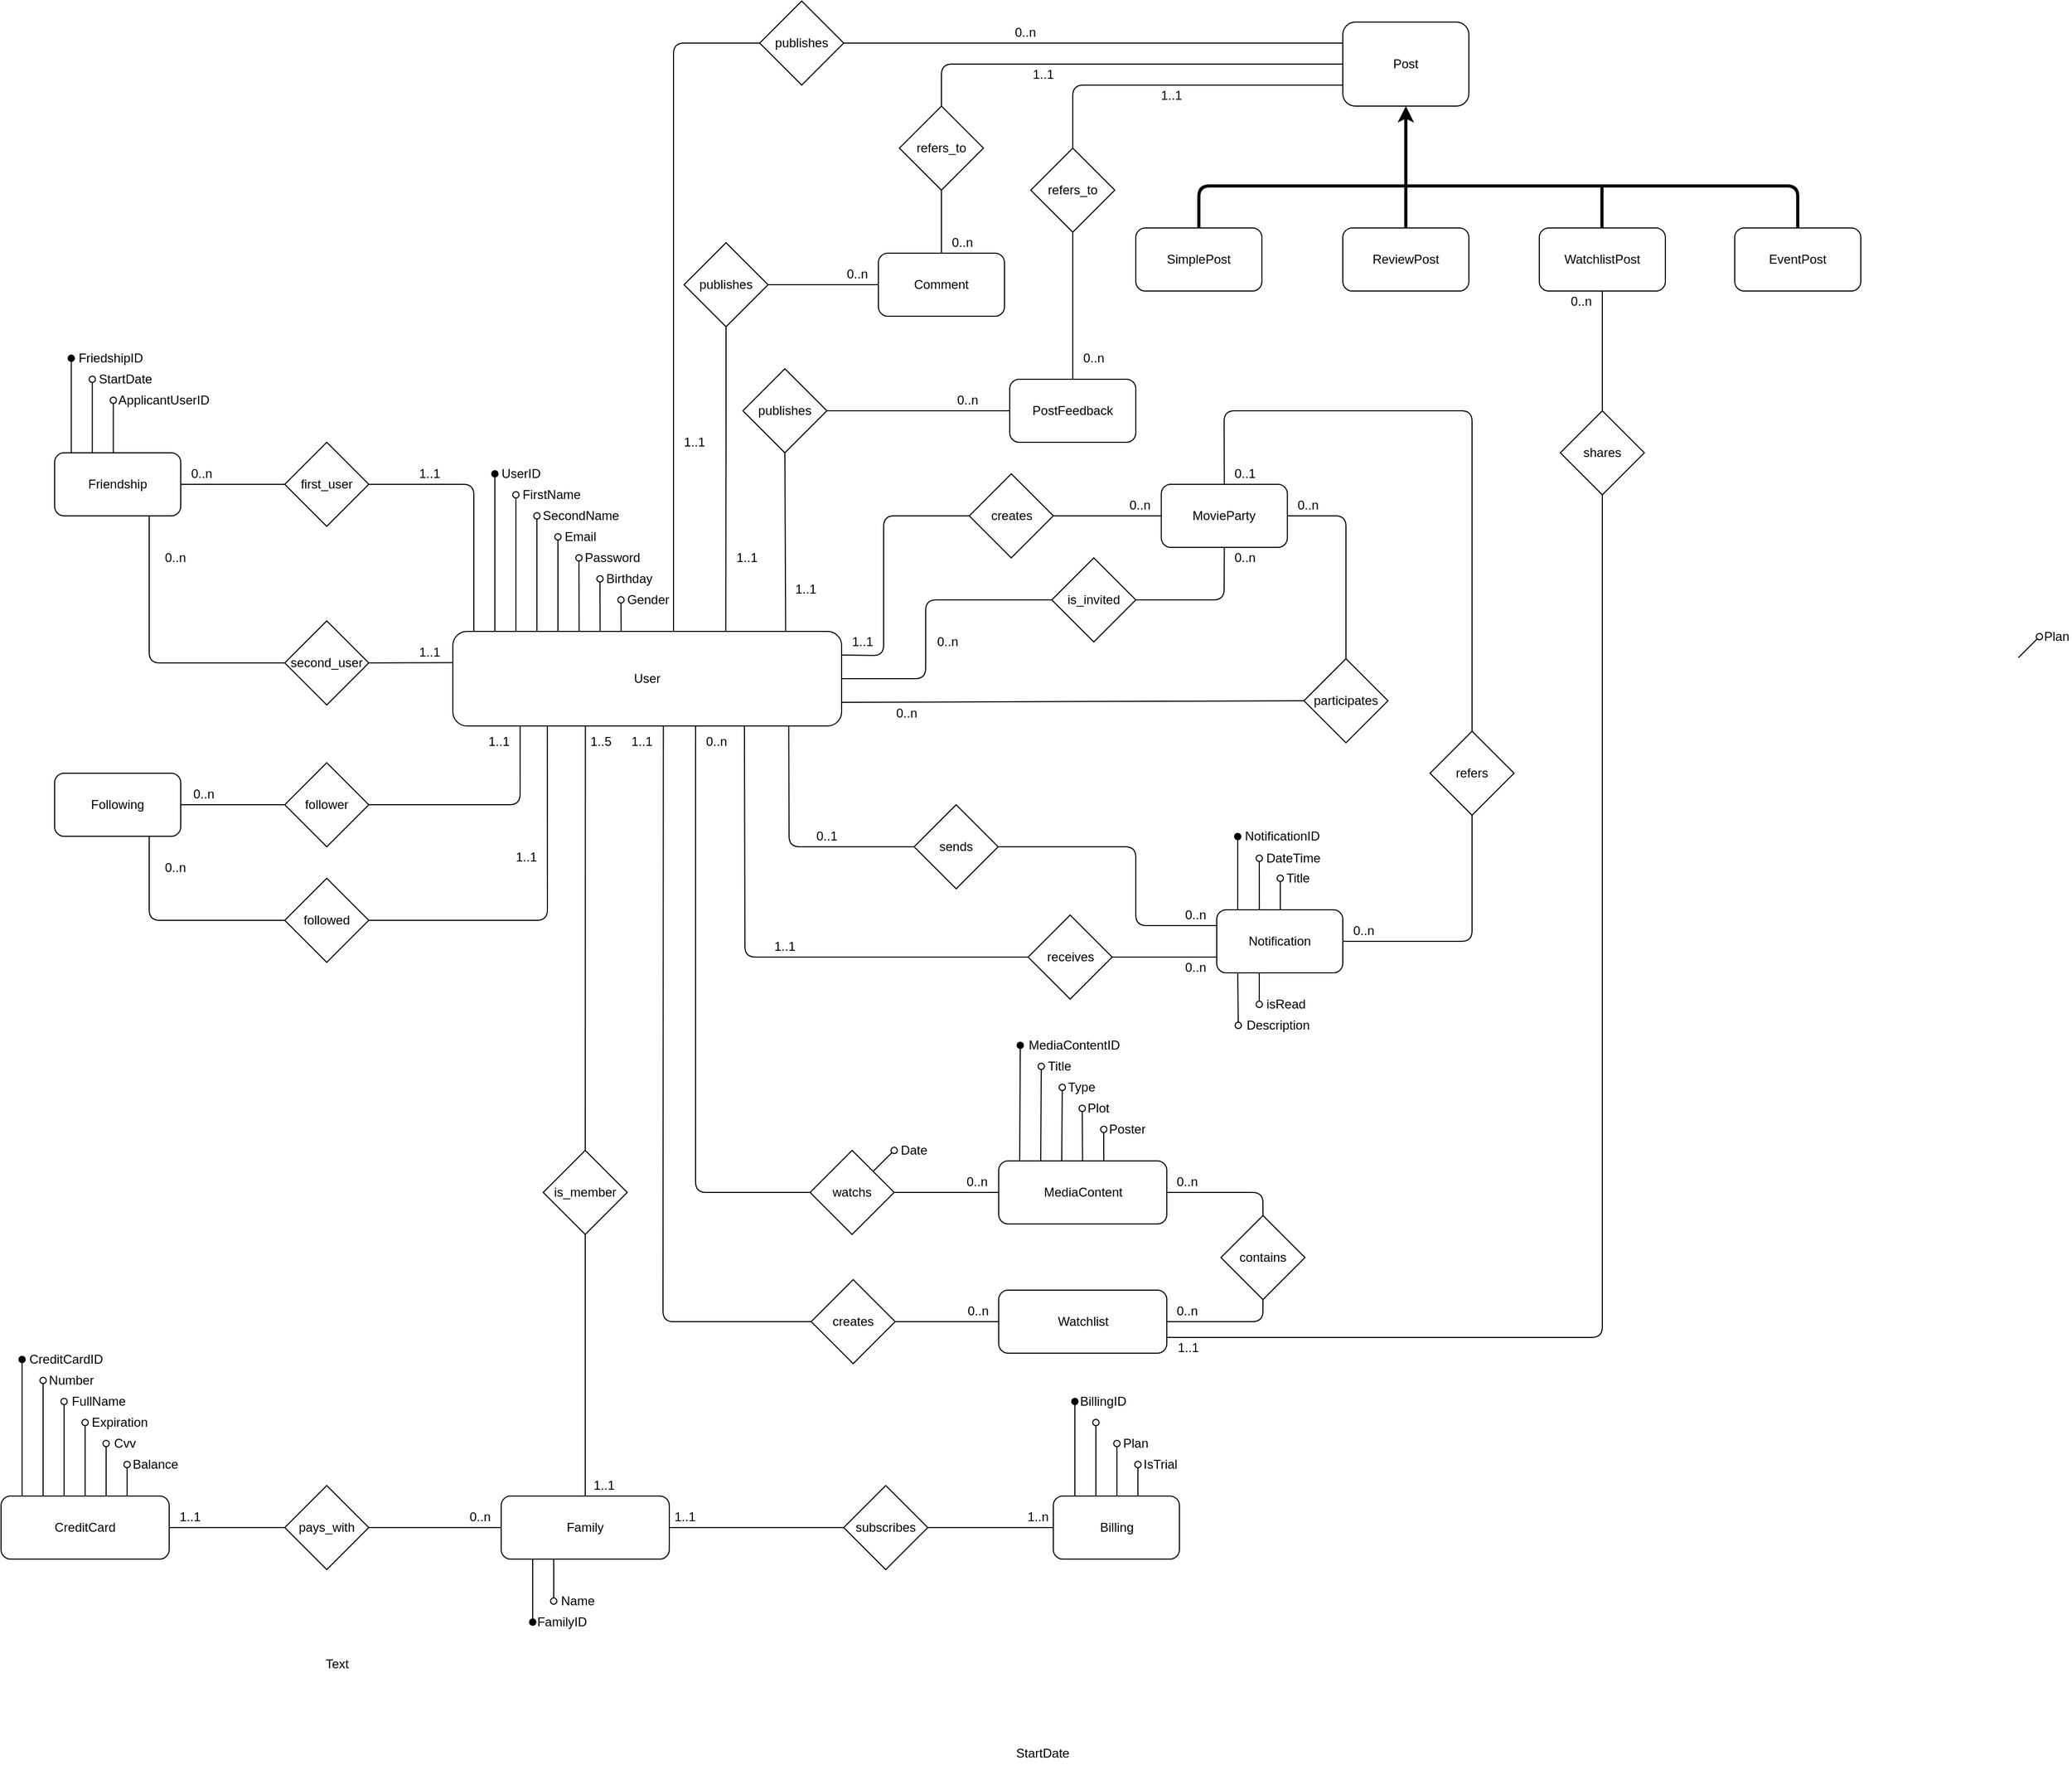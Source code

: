 <mxfile version="13.5.5" type="device"><diagram id="L1P09S_5hTDsqI9xaxgo" name="Page-1"><mxGraphModel dx="2805" dy="2329" grid="1" gridSize="10" guides="1" tooltips="1" connect="1" arrows="1" fold="1" page="1" pageScale="1" pageWidth="827" pageHeight="1169" math="0" shadow="0"><root><mxCell id="0"/><mxCell id="1" parent="0"/><mxCell id="2-4jXwVwvctBE40ZgtUO-1" value="User" style="rounded=1;whiteSpace=wrap;html=1;" parent="1" vertex="1"><mxGeometry x="-370" y="80" width="370" height="90" as="geometry"/></mxCell><mxCell id="2-4jXwVwvctBE40ZgtUO-2" value="" style="endArrow=oval;html=1;endFill=1;" parent="1" edge="1"><mxGeometry width="50" height="50" relative="1" as="geometry"><mxPoint x="-330" y="80" as="sourcePoint"/><mxPoint x="-330" y="-70" as="targetPoint"/></mxGeometry></mxCell><mxCell id="2-4jXwVwvctBE40ZgtUO-3" value="" style="endArrow=oval;html=1;endFill=0;" parent="1" edge="1"><mxGeometry width="50" height="50" relative="1" as="geometry"><mxPoint x="-310" y="80" as="sourcePoint"/><mxPoint x="-310" y="-50" as="targetPoint"/></mxGeometry></mxCell><mxCell id="2-4jXwVwvctBE40ZgtUO-4" value="UserID" style="text;html=1;strokeColor=none;fillColor=none;align=center;verticalAlign=middle;whiteSpace=wrap;rounded=0;" parent="1" vertex="1"><mxGeometry x="-325" y="-80" width="40" height="20" as="geometry"/></mxCell><mxCell id="2-4jXwVwvctBE40ZgtUO-6" value="FirstName" style="text;html=1;strokeColor=none;fillColor=none;align=center;verticalAlign=middle;whiteSpace=wrap;rounded=0;" parent="1" vertex="1"><mxGeometry x="-306" y="-60" width="60" height="20" as="geometry"/></mxCell><mxCell id="2-4jXwVwvctBE40ZgtUO-7" value="" style="endArrow=oval;html=1;endFill=0;" parent="1" edge="1"><mxGeometry width="50" height="50" relative="1" as="geometry"><mxPoint x="-290" y="80" as="sourcePoint"/><mxPoint x="-290" y="-30" as="targetPoint"/></mxGeometry></mxCell><mxCell id="2-4jXwVwvctBE40ZgtUO-8" value="SecondName" style="text;html=1;strokeColor=none;fillColor=none;align=center;verticalAlign=middle;whiteSpace=wrap;rounded=0;" parent="1" vertex="1"><mxGeometry x="-286" y="-40" width="76" height="20" as="geometry"/></mxCell><mxCell id="2-4jXwVwvctBE40ZgtUO-11" value="" style="endArrow=oval;html=1;endFill=0;" parent="1" edge="1"><mxGeometry width="50" height="50" relative="1" as="geometry"><mxPoint x="-270" y="80" as="sourcePoint"/><mxPoint x="-270" y="-10" as="targetPoint"/></mxGeometry></mxCell><mxCell id="2-4jXwVwvctBE40ZgtUO-12" value="" style="endArrow=oval;html=1;endFill=0;" parent="1" edge="1"><mxGeometry width="50" height="50" relative="1" as="geometry"><mxPoint x="-249.83" y="80" as="sourcePoint"/><mxPoint x="-250" y="10" as="targetPoint"/></mxGeometry></mxCell><mxCell id="2-4jXwVwvctBE40ZgtUO-13" value="" style="endArrow=oval;html=1;endFill=0;" parent="1" edge="1"><mxGeometry width="50" height="50" relative="1" as="geometry"><mxPoint x="-229.83" y="80" as="sourcePoint"/><mxPoint x="-230" y="30" as="targetPoint"/></mxGeometry></mxCell><mxCell id="2-4jXwVwvctBE40ZgtUO-14" value="" style="endArrow=oval;html=1;endFill=0;" parent="1" edge="1"><mxGeometry width="50" height="50" relative="1" as="geometry"><mxPoint x="-209.83" y="80" as="sourcePoint"/><mxPoint x="-210" y="50" as="targetPoint"/></mxGeometry></mxCell><mxCell id="2-4jXwVwvctBE40ZgtUO-15" value="Email" style="text;html=1;strokeColor=none;fillColor=none;align=center;verticalAlign=middle;whiteSpace=wrap;rounded=0;" parent="1" vertex="1"><mxGeometry x="-267" y="-20" width="37" height="20" as="geometry"/></mxCell><mxCell id="2-4jXwVwvctBE40ZgtUO-16" value="Birthday" style="text;html=1;strokeColor=none;fillColor=none;align=center;verticalAlign=middle;whiteSpace=wrap;rounded=0;" parent="1" vertex="1"><mxGeometry x="-224" y="20" width="44" height="20" as="geometry"/></mxCell><mxCell id="2-4jXwVwvctBE40ZgtUO-17" value="Gender" style="text;html=1;strokeColor=none;fillColor=none;align=center;verticalAlign=middle;whiteSpace=wrap;rounded=0;" parent="1" vertex="1"><mxGeometry x="-203.76" y="40" width="40" height="20" as="geometry"/></mxCell><mxCell id="2-4jXwVwvctBE40ZgtUO-18" value="Password" style="text;html=1;strokeColor=none;fillColor=none;align=center;verticalAlign=middle;whiteSpace=wrap;rounded=0;" parent="1" vertex="1"><mxGeometry x="-245" width="54" height="20" as="geometry"/></mxCell><mxCell id="2-4jXwVwvctBE40ZgtUO-20" value="CreditCard" style="rounded=1;whiteSpace=wrap;html=1;" parent="1" vertex="1"><mxGeometry x="-800" y="903" width="160" height="60" as="geometry"/></mxCell><mxCell id="2-4jXwVwvctBE40ZgtUO-21" value="" style="endArrow=oval;html=1;endFill=0;exitX=0.25;exitY=0;exitDx=0;exitDy=0;" parent="1" source="2-4jXwVwvctBE40ZgtUO-20" edge="1"><mxGeometry width="50" height="50" relative="1" as="geometry"><mxPoint x="-760" y="883" as="sourcePoint"/><mxPoint x="-760" y="793" as="targetPoint"/></mxGeometry></mxCell><mxCell id="2-4jXwVwvctBE40ZgtUO-22" value="Number" style="text;html=1;strokeColor=none;fillColor=none;align=center;verticalAlign=middle;whiteSpace=wrap;rounded=0;" parent="1" vertex="1"><mxGeometry x="-756" y="783" width="46" height="20" as="geometry"/></mxCell><mxCell id="2-4jXwVwvctBE40ZgtUO-23" value="" style="endArrow=oval;html=1;endFill=0;exitX=0.375;exitY=0;exitDx=0;exitDy=0;exitPerimeter=0;" parent="1" source="2-4jXwVwvctBE40ZgtUO-20" edge="1"><mxGeometry width="50" height="50" relative="1" as="geometry"><mxPoint x="-740" y="883" as="sourcePoint"/><mxPoint x="-740" y="813" as="targetPoint"/></mxGeometry></mxCell><mxCell id="2-4jXwVwvctBE40ZgtUO-25" value="FullName" style="text;html=1;strokeColor=none;fillColor=none;align=center;verticalAlign=middle;whiteSpace=wrap;rounded=0;" parent="1" vertex="1"><mxGeometry x="-736" y="803" width="58" height="20" as="geometry"/></mxCell><mxCell id="2-4jXwVwvctBE40ZgtUO-26" value="" style="endArrow=oval;html=1;endFill=0;exitX=0.5;exitY=0;exitDx=0;exitDy=0;" parent="1" source="2-4jXwVwvctBE40ZgtUO-20" edge="1"><mxGeometry width="50" height="50" relative="1" as="geometry"><mxPoint x="-720" y="883" as="sourcePoint"/><mxPoint x="-720" y="833" as="targetPoint"/></mxGeometry></mxCell><mxCell id="2-4jXwVwvctBE40ZgtUO-28" value="Expiration" style="text;html=1;strokeColor=none;fillColor=none;align=center;verticalAlign=middle;whiteSpace=wrap;rounded=0;" parent="1" vertex="1"><mxGeometry x="-716" y="823" width="58" height="20" as="geometry"/></mxCell><mxCell id="2-4jXwVwvctBE40ZgtUO-29" value="" style="endArrow=oval;html=1;endFill=0;exitX=0.625;exitY=0;exitDx=0;exitDy=0;exitPerimeter=0;" parent="1" source="2-4jXwVwvctBE40ZgtUO-20" edge="1"><mxGeometry width="50" height="50" relative="1" as="geometry"><mxPoint x="-700" y="883" as="sourcePoint"/><mxPoint x="-700" y="853" as="targetPoint"/></mxGeometry></mxCell><mxCell id="2-4jXwVwvctBE40ZgtUO-30" value="Cvv" style="text;html=1;strokeColor=none;fillColor=none;align=center;verticalAlign=middle;whiteSpace=wrap;rounded=0;" parent="1" vertex="1"><mxGeometry x="-697" y="843" width="30" height="20" as="geometry"/></mxCell><mxCell id="2-4jXwVwvctBE40ZgtUO-31" value="subscribes" style="rhombus;whiteSpace=wrap;html=1;" parent="1" vertex="1"><mxGeometry x="2" y="893" width="80" height="80" as="geometry"/></mxCell><mxCell id="2-4jXwVwvctBE40ZgtUO-32" value="" style="endArrow=none;html=1;entryX=0;entryY=0.5;entryDx=0;entryDy=0;exitX=0;exitY=1;exitDx=0;exitDy=0;" parent="1" source="2-4jXwVwvctBE40ZgtUO-45" target="2-4jXwVwvctBE40ZgtUO-31" edge="1"><mxGeometry width="50" height="50" relative="1" as="geometry"><mxPoint x="-140" y="983" as="sourcePoint"/><mxPoint x="20" y="973" as="targetPoint"/></mxGeometry></mxCell><mxCell id="2-4jXwVwvctBE40ZgtUO-33" value="" style="endArrow=none;html=1;exitX=1;exitY=0.5;exitDx=0;exitDy=0;entryX=0;entryY=0.5;entryDx=0;entryDy=0;" parent="1" source="2-4jXwVwvctBE40ZgtUO-31" target="2-4jXwVwvctBE40ZgtUO-43" edge="1"><mxGeometry width="50" height="50" relative="1" as="geometry"><mxPoint x="122" y="1043" as="sourcePoint"/><mxPoint x="412" y="1043" as="targetPoint"/></mxGeometry></mxCell><mxCell id="2-4jXwVwvctBE40ZgtUO-35" value="" style="endArrow=oval;html=1;endFill=0;" parent="1" edge="1"><mxGeometry width="50" height="50" relative="1" as="geometry"><mxPoint x="1120" y="105" as="sourcePoint"/><mxPoint x="1140" y="85" as="targetPoint"/></mxGeometry></mxCell><mxCell id="2-4jXwVwvctBE40ZgtUO-36" value="Plan" style="text;html=1;strokeColor=none;fillColor=none;align=center;verticalAlign=middle;whiteSpace=wrap;rounded=0;" parent="1" vertex="1"><mxGeometry x="1143" y="75" width="27" height="20" as="geometry"/></mxCell><mxCell id="2-4jXwVwvctBE40ZgtUO-43" value="Billing" style="rounded=1;whiteSpace=wrap;html=1;" parent="1" vertex="1"><mxGeometry x="201.5" y="903" width="120" height="60" as="geometry"/></mxCell><mxCell id="2-4jXwVwvctBE40ZgtUO-44" value="1..n" style="text;html=1;strokeColor=none;fillColor=none;align=center;verticalAlign=middle;whiteSpace=wrap;rounded=0;" parent="1" vertex="1"><mxGeometry x="171.5" y="913" width="30" height="20" as="geometry"/></mxCell><mxCell id="2-4jXwVwvctBE40ZgtUO-45" value="1..1" style="text;html=1;strokeColor=none;fillColor=none;align=center;verticalAlign=middle;whiteSpace=wrap;rounded=0;" parent="1" vertex="1"><mxGeometry x="-164" y="913" width="30" height="20" as="geometry"/></mxCell><mxCell id="2-4jXwVwvctBE40ZgtUO-46" value="" style="endArrow=oval;html=1;endFill=1;" parent="1" edge="1"><mxGeometry width="50" height="50" relative="1" as="geometry"><mxPoint x="222" y="903" as="sourcePoint"/><mxPoint x="222" y="813" as="targetPoint"/></mxGeometry></mxCell><mxCell id="2-4jXwVwvctBE40ZgtUO-47" value="BillingID" style="text;html=1;strokeColor=none;fillColor=none;align=center;verticalAlign=middle;whiteSpace=wrap;rounded=0;" parent="1" vertex="1"><mxGeometry x="226" y="803" width="46" height="20" as="geometry"/></mxCell><mxCell id="2-4jXwVwvctBE40ZgtUO-48" value="" style="endArrow=oval;html=1;endFill=0;" parent="1" edge="1"><mxGeometry width="50" height="50" relative="1" as="geometry"><mxPoint x="242" y="903" as="sourcePoint"/><mxPoint x="242" y="833" as="targetPoint"/></mxGeometry></mxCell><mxCell id="2-4jXwVwvctBE40ZgtUO-49" value="Plan" style="text;html=1;strokeColor=none;fillColor=none;align=center;verticalAlign=middle;whiteSpace=wrap;rounded=0;" parent="1" vertex="1"><mxGeometry x="267" y="843" width="26" height="20" as="geometry"/></mxCell><mxCell id="2-4jXwVwvctBE40ZgtUO-50" value="" style="endArrow=oval;html=1;endFill=0;" parent="1" edge="1"><mxGeometry width="50" height="50" relative="1" as="geometry"><mxPoint x="262" y="903" as="sourcePoint"/><mxPoint x="262" y="853" as="targetPoint"/></mxGeometry></mxCell><mxCell id="2-4jXwVwvctBE40ZgtUO-51" value="StartDate" style="text;html=1;strokeColor=none;fillColor=none;align=center;verticalAlign=middle;whiteSpace=wrap;rounded=0;" parent="1" vertex="1"><mxGeometry x="164" y="1138" width="55" height="20" as="geometry"/></mxCell><mxCell id="2-4jXwVwvctBE40ZgtUO-52" value="" style="endArrow=oval;html=1;endFill=0;" parent="1" edge="1"><mxGeometry width="50" height="50" relative="1" as="geometry"><mxPoint x="282" y="903" as="sourcePoint"/><mxPoint x="282" y="873" as="targetPoint"/></mxGeometry></mxCell><mxCell id="2-4jXwVwvctBE40ZgtUO-53" value="IsTrial" style="text;html=1;strokeColor=none;fillColor=none;align=center;verticalAlign=middle;whiteSpace=wrap;rounded=0;" parent="1" vertex="1"><mxGeometry x="285" y="863" width="37" height="20" as="geometry"/></mxCell><mxCell id="2-4jXwVwvctBE40ZgtUO-54" value="pays_with" style="rhombus;whiteSpace=wrap;html=1;" parent="1" vertex="1"><mxGeometry x="-530" y="893" width="80" height="80" as="geometry"/></mxCell><mxCell id="2-4jXwVwvctBE40ZgtUO-55" value="" style="endArrow=none;html=1;exitX=1;exitY=0.5;exitDx=0;exitDy=0;entryX=0;entryY=0.5;entryDx=0;entryDy=0;" parent="1" source="2-4jXwVwvctBE40ZgtUO-20" target="2-4jXwVwvctBE40ZgtUO-54" edge="1"><mxGeometry width="50" height="50" relative="1" as="geometry"><mxPoint x="-600" y="1053" as="sourcePoint"/><mxPoint x="-550" y="1003" as="targetPoint"/></mxGeometry></mxCell><mxCell id="2-4jXwVwvctBE40ZgtUO-56" value="" style="endArrow=none;html=1;exitX=1;exitY=0.5;exitDx=0;exitDy=0;entryX=1;entryY=1;entryDx=0;entryDy=0;" parent="1" source="2-4jXwVwvctBE40ZgtUO-54" target="2-4jXwVwvctBE40ZgtUO-59" edge="1"><mxGeometry width="50" height="50" relative="1" as="geometry"><mxPoint x="-440" y="1023" as="sourcePoint"/><mxPoint x="-430" y="973" as="targetPoint"/></mxGeometry></mxCell><mxCell id="2-4jXwVwvctBE40ZgtUO-57" value="1..1" style="text;html=1;strokeColor=none;fillColor=none;align=center;verticalAlign=middle;whiteSpace=wrap;rounded=0;" parent="1" vertex="1"><mxGeometry x="-640" y="913" width="40" height="20" as="geometry"/></mxCell><mxCell id="2-4jXwVwvctBE40ZgtUO-59" value="0..n" style="text;html=1;strokeColor=none;fillColor=none;align=center;verticalAlign=middle;whiteSpace=wrap;rounded=0;" parent="1" vertex="1"><mxGeometry x="-364" y="913" width="40" height="20" as="geometry"/></mxCell><mxCell id="iwlyGIlULVPHcYaXjed1-1" value="Family" style="rounded=1;whiteSpace=wrap;html=1;" parent="1" vertex="1"><mxGeometry x="-324" y="903" width="160" height="60" as="geometry"/></mxCell><mxCell id="iwlyGIlULVPHcYaXjed1-2" value="" style="endArrow=none;html=1;endFill=0;startArrow=oval;startFill=1;" parent="1" edge="1"><mxGeometry width="50" height="50" relative="1" as="geometry"><mxPoint x="-294" y="1023" as="sourcePoint"/><mxPoint x="-294" y="963" as="targetPoint"/></mxGeometry></mxCell><mxCell id="iwlyGIlULVPHcYaXjed1-3" value="FamilyID" style="text;html=1;strokeColor=none;fillColor=none;align=center;verticalAlign=middle;whiteSpace=wrap;rounded=0;" parent="1" vertex="1"><mxGeometry x="-294" y="1013" width="56" height="20" as="geometry"/></mxCell><mxCell id="iwlyGIlULVPHcYaXjed1-4" value="" style="endArrow=none;html=1;endFill=0;startArrow=oval;startFill=0;" parent="1" edge="1"><mxGeometry width="50" height="50" relative="1" as="geometry"><mxPoint x="-274" y="1003" as="sourcePoint"/><mxPoint x="-274" y="963" as="targetPoint"/></mxGeometry></mxCell><mxCell id="iwlyGIlULVPHcYaXjed1-5" value="Name" style="text;html=1;strokeColor=none;fillColor=none;align=center;verticalAlign=middle;whiteSpace=wrap;rounded=0;" parent="1" vertex="1"><mxGeometry x="-274" y="993" width="46" height="20" as="geometry"/></mxCell><mxCell id="iwlyGIlULVPHcYaXjed1-6" value="is_member" style="rhombus;whiteSpace=wrap;html=1;" parent="1" vertex="1"><mxGeometry x="-284" y="574" width="80" height="80" as="geometry"/></mxCell><mxCell id="iwlyGIlULVPHcYaXjed1-7" value="" style="endArrow=none;html=1;entryX=0.341;entryY=1;entryDx=0;entryDy=0;exitX=0.5;exitY=0;exitDx=0;exitDy=0;entryPerimeter=0;" parent="1" source="iwlyGIlULVPHcYaXjed1-6" target="2-4jXwVwvctBE40ZgtUO-1" edge="1"><mxGeometry width="50" height="50" relative="1" as="geometry"><mxPoint x="-130" y="385" as="sourcePoint"/><mxPoint x="-235" y="175" as="targetPoint"/></mxGeometry></mxCell><mxCell id="iwlyGIlULVPHcYaXjed1-8" value="" style="endArrow=none;html=1;entryX=0.5;entryY=1;entryDx=0;entryDy=0;exitX=0.5;exitY=0;exitDx=0;exitDy=0;" parent="1" source="iwlyGIlULVPHcYaXjed1-1" target="iwlyGIlULVPHcYaXjed1-6" edge="1"><mxGeometry width="50" height="50" relative="1" as="geometry"><mxPoint x="-124" y="783" as="sourcePoint"/><mxPoint x="-244" y="803" as="targetPoint"/></mxGeometry></mxCell><mxCell id="iwlyGIlULVPHcYaXjed1-9" value="1..1" style="text;html=1;strokeColor=none;fillColor=none;align=center;verticalAlign=middle;whiteSpace=wrap;rounded=0;" parent="1" vertex="1"><mxGeometry x="-241" y="883" width="30" height="20" as="geometry"/></mxCell><mxCell id="iwlyGIlULVPHcYaXjed1-10" value="1..5" style="text;html=1;strokeColor=none;fillColor=none;align=center;verticalAlign=middle;whiteSpace=wrap;rounded=0;" parent="1" vertex="1"><mxGeometry x="-244" y="175" width="30" height="20" as="geometry"/></mxCell><mxCell id="5aN66x5eL9GdeBPAM2HW-1" value="" style="endArrow=oval;html=1;endFill=1;" parent="1" edge="1"><mxGeometry width="50" height="50" relative="1" as="geometry"><mxPoint x="-780" y="903" as="sourcePoint"/><mxPoint x="-780" y="773" as="targetPoint"/></mxGeometry></mxCell><mxCell id="5aN66x5eL9GdeBPAM2HW-2" value="CreditCardID" style="text;html=1;strokeColor=none;fillColor=none;align=center;verticalAlign=middle;whiteSpace=wrap;rounded=0;" parent="1" vertex="1"><mxGeometry x="-776" y="763" width="76" height="20" as="geometry"/></mxCell><mxCell id="5aN66x5eL9GdeBPAM2HW-3" value="" style="endArrow=oval;html=1;endFill=0;exitX=0.625;exitY=0;exitDx=0;exitDy=0;exitPerimeter=0;" parent="1" edge="1"><mxGeometry width="50" height="50" relative="1" as="geometry"><mxPoint x="-680.03" y="903" as="sourcePoint"/><mxPoint x="-680.03" y="873" as="targetPoint"/></mxGeometry></mxCell><mxCell id="5aN66x5eL9GdeBPAM2HW-4" value="Balance" style="text;html=1;strokeColor=none;fillColor=none;align=center;verticalAlign=middle;whiteSpace=wrap;rounded=0;" parent="1" vertex="1"><mxGeometry x="-677" y="863" width="48" height="20" as="geometry"/></mxCell><mxCell id="5aN66x5eL9GdeBPAM2HW-6" value="MediaContent" style="rounded=1;whiteSpace=wrap;html=1;" parent="1" vertex="1"><mxGeometry x="149.5" y="584" width="160" height="60" as="geometry"/></mxCell><mxCell id="5aN66x5eL9GdeBPAM2HW-15" value="" style="endArrow=oval;html=1;endFill=1;" parent="1" edge="1"><mxGeometry width="50" height="50" relative="1" as="geometry"><mxPoint x="169.5" y="584" as="sourcePoint"/><mxPoint x="170" y="474" as="targetPoint"/></mxGeometry></mxCell><mxCell id="5aN66x5eL9GdeBPAM2HW-16" value="MediaContentID" style="text;html=1;strokeColor=none;fillColor=none;align=center;verticalAlign=middle;whiteSpace=wrap;rounded=0;" parent="1" vertex="1"><mxGeometry x="172.5" y="464" width="96.5" height="20" as="geometry"/></mxCell><mxCell id="5aN66x5eL9GdeBPAM2HW-17" value="" style="endArrow=oval;html=1;endFill=0;" parent="1" edge="1"><mxGeometry width="50" height="50" relative="1" as="geometry"><mxPoint x="189.5" y="584" as="sourcePoint"/><mxPoint x="190" y="494" as="targetPoint"/></mxGeometry></mxCell><mxCell id="5aN66x5eL9GdeBPAM2HW-18" value="Type" style="text;html=1;strokeColor=none;fillColor=none;align=center;verticalAlign=middle;whiteSpace=wrap;rounded=0;" parent="1" vertex="1"><mxGeometry x="214" y="504" width="28.5" height="20" as="geometry"/></mxCell><mxCell id="5aN66x5eL9GdeBPAM2HW-19" value="" style="endArrow=oval;html=1;endFill=0;" parent="1" edge="1"><mxGeometry width="50" height="50" relative="1" as="geometry"><mxPoint x="209.5" y="584" as="sourcePoint"/><mxPoint x="210" y="514" as="targetPoint"/></mxGeometry></mxCell><mxCell id="5aN66x5eL9GdeBPAM2HW-20" value="Title" style="text;html=1;strokeColor=none;fillColor=none;align=center;verticalAlign=middle;whiteSpace=wrap;rounded=0;" parent="1" vertex="1"><mxGeometry x="194" y="484" width="26.5" height="20" as="geometry"/></mxCell><mxCell id="5aN66x5eL9GdeBPAM2HW-21" value="" style="endArrow=oval;html=1;endFill=0;" parent="1" edge="1"><mxGeometry width="50" height="50" relative="1" as="geometry"><mxPoint x="249.5" y="584" as="sourcePoint"/><mxPoint x="249.5" y="554" as="targetPoint"/></mxGeometry></mxCell><mxCell id="5aN66x5eL9GdeBPAM2HW-22" value="Poster" style="text;html=1;strokeColor=none;fillColor=none;align=center;verticalAlign=middle;whiteSpace=wrap;rounded=0;" parent="1" vertex="1"><mxGeometry x="252.5" y="544" width="37.5" height="20" as="geometry"/></mxCell><mxCell id="5aN66x5eL9GdeBPAM2HW-23" value="" style="endArrow=oval;html=1;endFill=0;" parent="1" edge="1"><mxGeometry width="50" height="50" relative="1" as="geometry"><mxPoint x="229.33" y="584" as="sourcePoint"/><mxPoint x="229" y="534" as="targetPoint"/></mxGeometry></mxCell><mxCell id="5aN66x5eL9GdeBPAM2HW-24" value="Plot" style="text;html=1;strokeColor=none;fillColor=none;align=center;verticalAlign=middle;whiteSpace=wrap;rounded=0;" parent="1" vertex="1"><mxGeometry x="232" y="524" width="25" height="20" as="geometry"/></mxCell><mxCell id="TRpD3Uaqjmw3FwHSKE-C-1" value="watchs" style="rhombus;whiteSpace=wrap;html=1;" parent="1" vertex="1"><mxGeometry x="-30" y="574" width="80" height="80" as="geometry"/></mxCell><mxCell id="TRpD3Uaqjmw3FwHSKE-C-2" value="" style="endArrow=none;html=1;exitX=0.892;exitY=1;exitDx=0;exitDy=0;entryX=0;entryY=0.5;entryDx=0;entryDy=0;exitPerimeter=0;" parent="1" target="TRpD3Uaqjmw3FwHSKE-C-1" edge="1"><mxGeometry width="50" height="50" relative="1" as="geometry"><mxPoint x="-138.96" y="170" as="sourcePoint"/><mxPoint x="-57" y="170" as="targetPoint"/><Array as="points"><mxPoint x="-139" y="614"/></Array></mxGeometry></mxCell><mxCell id="TRpD3Uaqjmw3FwHSKE-C-3" value="" style="endArrow=none;html=1;exitX=1;exitY=0.5;exitDx=0;exitDy=0;entryX=0;entryY=0.5;entryDx=0;entryDy=0;" parent="1" source="TRpD3Uaqjmw3FwHSKE-C-1" target="5aN66x5eL9GdeBPAM2HW-6" edge="1"><mxGeometry width="50" height="50" relative="1" as="geometry"><mxPoint x="40" y="764" as="sourcePoint"/><mxPoint x="90" y="714" as="targetPoint"/></mxGeometry></mxCell><mxCell id="TRpD3Uaqjmw3FwHSKE-C-4" value="0..n" style="text;html=1;strokeColor=none;fillColor=none;align=center;verticalAlign=middle;whiteSpace=wrap;rounded=0;" parent="1" vertex="1"><mxGeometry x="-139" y="175" width="40" height="20" as="geometry"/></mxCell><mxCell id="TRpD3Uaqjmw3FwHSKE-C-5" value="0..n" style="text;html=1;strokeColor=none;fillColor=none;align=center;verticalAlign=middle;whiteSpace=wrap;rounded=0;" parent="1" vertex="1"><mxGeometry x="109" y="594" width="40" height="20" as="geometry"/></mxCell><mxCell id="TRpD3Uaqjmw3FwHSKE-C-8" value="" style="endArrow=oval;html=1;endFill=0;exitX=1;exitY=0;exitDx=0;exitDy=0;" parent="1" source="TRpD3Uaqjmw3FwHSKE-C-1" edge="1"><mxGeometry width="50" height="50" relative="1" as="geometry"><mxPoint x="40.0" y="594" as="sourcePoint"/><mxPoint x="50" y="574" as="targetPoint"/></mxGeometry></mxCell><mxCell id="TRpD3Uaqjmw3FwHSKE-C-9" value="Date" style="text;html=1;strokeColor=none;fillColor=none;align=center;verticalAlign=middle;whiteSpace=wrap;rounded=0;" parent="1" vertex="1"><mxGeometry x="54" y="564" width="30" height="20" as="geometry"/></mxCell><mxCell id="TRpD3Uaqjmw3FwHSKE-C-17" value="Friendship" style="rounded=1;whiteSpace=wrap;html=1;" parent="1" vertex="1"><mxGeometry x="-749" y="-90" width="120" height="60" as="geometry"/></mxCell><mxCell id="TRpD3Uaqjmw3FwHSKE-C-18" value="first_user" style="rhombus;whiteSpace=wrap;html=1;" parent="1" vertex="1"><mxGeometry x="-530" y="-100" width="80" height="80" as="geometry"/></mxCell><mxCell id="TRpD3Uaqjmw3FwHSKE-C-19" value="" style="endArrow=none;html=1;exitX=1;exitY=0.5;exitDx=0;exitDy=0;entryX=0;entryY=0.5;entryDx=0;entryDy=0;" parent="1" source="TRpD3Uaqjmw3FwHSKE-C-17" target="TRpD3Uaqjmw3FwHSKE-C-18" edge="1"><mxGeometry width="50" height="50" relative="1" as="geometry"><mxPoint x="-582" y="50" as="sourcePoint"/><mxPoint x="-532" y="-60" as="targetPoint"/></mxGeometry></mxCell><mxCell id="TRpD3Uaqjmw3FwHSKE-C-21" value="" style="endArrow=none;html=1;exitX=1;exitY=0.5;exitDx=0;exitDy=0;" parent="1" source="TRpD3Uaqjmw3FwHSKE-C-18" edge="1"><mxGeometry width="50" height="50" relative="1" as="geometry"><mxPoint x="-450" as="sourcePoint"/><mxPoint x="-350" y="80" as="targetPoint"/><Array as="points"><mxPoint x="-350" y="-60"/></Array></mxGeometry></mxCell><mxCell id="TRpD3Uaqjmw3FwHSKE-C-22" value="0..n" style="text;html=1;strokeColor=none;fillColor=none;align=center;verticalAlign=middle;whiteSpace=wrap;rounded=0;" parent="1" vertex="1"><mxGeometry x="-629" y="-80" width="40" height="20" as="geometry"/></mxCell><mxCell id="TRpD3Uaqjmw3FwHSKE-C-23" value="1..1" style="text;html=1;strokeColor=none;fillColor=none;align=center;verticalAlign=middle;whiteSpace=wrap;rounded=0;" parent="1" vertex="1"><mxGeometry x="-412" y="-80" width="40" height="20" as="geometry"/></mxCell><mxCell id="TRpD3Uaqjmw3FwHSKE-C-24" value="" style="endArrow=oval;html=1;endFill=1;" parent="1" edge="1"><mxGeometry width="50" height="50" relative="1" as="geometry"><mxPoint x="-733.17" y="-90" as="sourcePoint"/><mxPoint x="-733.17" y="-180.0" as="targetPoint"/></mxGeometry></mxCell><mxCell id="TRpD3Uaqjmw3FwHSKE-C-25" value="FriedshipID" style="text;html=1;strokeColor=none;fillColor=none;align=center;verticalAlign=middle;whiteSpace=wrap;rounded=0;" parent="1" vertex="1"><mxGeometry x="-729.17" y="-190" width="67.17" height="20" as="geometry"/></mxCell><mxCell id="TRpD3Uaqjmw3FwHSKE-C-26" value="" style="endArrow=oval;html=1;endFill=0;" parent="1" edge="1"><mxGeometry width="50" height="50" relative="1" as="geometry"><mxPoint x="-713.17" y="-90" as="sourcePoint"/><mxPoint x="-713.17" y="-160.0" as="targetPoint"/></mxGeometry></mxCell><mxCell id="TRpD3Uaqjmw3FwHSKE-C-27" value="ApplicantUserID" style="text;html=1;strokeColor=none;fillColor=none;align=center;verticalAlign=middle;whiteSpace=wrap;rounded=0;" parent="1" vertex="1"><mxGeometry x="-688.17" y="-150" width="86.17" height="20" as="geometry"/></mxCell><mxCell id="TRpD3Uaqjmw3FwHSKE-C-28" value="" style="endArrow=oval;html=1;endFill=0;" parent="1" edge="1"><mxGeometry width="50" height="50" relative="1" as="geometry"><mxPoint x="-693.17" y="-90" as="sourcePoint"/><mxPoint x="-693.17" y="-140.0" as="targetPoint"/></mxGeometry></mxCell><mxCell id="TRpD3Uaqjmw3FwHSKE-C-29" value="StartDate" style="text;html=1;strokeColor=none;fillColor=none;align=center;verticalAlign=middle;whiteSpace=wrap;rounded=0;" parent="1" vertex="1"><mxGeometry x="-709.17" y="-170" width="55" height="20" as="geometry"/></mxCell><mxCell id="tSTBfTM7DXqQjI8-OK6j-3" value="Following" style="rounded=1;whiteSpace=wrap;html=1;" parent="1" vertex="1"><mxGeometry x="-749" y="215" width="120" height="60" as="geometry"/></mxCell><mxCell id="tSTBfTM7DXqQjI8-OK6j-4" value="follower" style="rhombus;whiteSpace=wrap;html=1;" parent="1" vertex="1"><mxGeometry x="-530" y="205" width="80" height="80" as="geometry"/></mxCell><mxCell id="tSTBfTM7DXqQjI8-OK6j-5" value="" style="endArrow=none;html=1;exitX=1;exitY=0.5;exitDx=0;exitDy=0;entryX=0;entryY=0.5;entryDx=0;entryDy=0;" parent="1" source="tSTBfTM7DXqQjI8-OK6j-3" target="tSTBfTM7DXqQjI8-OK6j-4" edge="1"><mxGeometry width="50" height="50" relative="1" as="geometry"><mxPoint x="-550" y="365" as="sourcePoint"/><mxPoint x="-500" y="315" as="targetPoint"/></mxGeometry></mxCell><mxCell id="tSTBfTM7DXqQjI8-OK6j-6" value="" style="endArrow=none;html=1;exitX=1;exitY=0.5;exitDx=0;exitDy=0;entryX=0.173;entryY=0.997;entryDx=0;entryDy=0;entryPerimeter=0;" parent="1" source="tSTBfTM7DXqQjI8-OK6j-4" target="2-4jXwVwvctBE40ZgtUO-1" edge="1"><mxGeometry width="50" height="50" relative="1" as="geometry"><mxPoint x="-420" y="435" as="sourcePoint"/><mxPoint x="-302.5" y="175" as="targetPoint"/><Array as="points"><mxPoint x="-306" y="245"/></Array></mxGeometry></mxCell><mxCell id="tSTBfTM7DXqQjI8-OK6j-9" value="0..n" style="text;html=1;strokeColor=none;fillColor=none;align=center;verticalAlign=middle;whiteSpace=wrap;rounded=0;" parent="1" vertex="1"><mxGeometry x="-627" y="225" width="40" height="20" as="geometry"/></mxCell><mxCell id="tSTBfTM7DXqQjI8-OK6j-10" value="1..1" style="text;html=1;strokeColor=none;fillColor=none;align=center;verticalAlign=middle;whiteSpace=wrap;rounded=0;" parent="1" vertex="1"><mxGeometry x="-346" y="175" width="40" height="20" as="geometry"/></mxCell><mxCell id="tSTBfTM7DXqQjI8-OK6j-11" value="second_user" style="rhombus;whiteSpace=wrap;html=1;" parent="1" vertex="1"><mxGeometry x="-530" y="70" width="80" height="80" as="geometry"/></mxCell><mxCell id="tSTBfTM7DXqQjI8-OK6j-12" value="" style="endArrow=none;html=1;exitX=0.75;exitY=1;exitDx=0;exitDy=0;entryX=0;entryY=0.5;entryDx=0;entryDy=0;" parent="1" source="TRpD3Uaqjmw3FwHSKE-C-17" target="tSTBfTM7DXqQjI8-OK6j-11" edge="1"><mxGeometry width="50" height="50" relative="1" as="geometry"><mxPoint x="-600" y="90" as="sourcePoint"/><mxPoint x="-550" y="40" as="targetPoint"/><Array as="points"><mxPoint x="-659" y="110"/></Array></mxGeometry></mxCell><mxCell id="tSTBfTM7DXqQjI8-OK6j-13" value="" style="endArrow=none;html=1;exitX=1;exitY=0.5;exitDx=0;exitDy=0;entryX=0;entryY=0.331;entryDx=0;entryDy=0;entryPerimeter=0;" parent="1" source="tSTBfTM7DXqQjI8-OK6j-11" target="2-4jXwVwvctBE40ZgtUO-1" edge="1"><mxGeometry width="50" height="50" relative="1" as="geometry"><mxPoint x="-440" y="180" as="sourcePoint"/><mxPoint x="-390" y="130" as="targetPoint"/></mxGeometry></mxCell><mxCell id="tSTBfTM7DXqQjI8-OK6j-14" value="0..n" style="text;html=1;strokeColor=none;fillColor=none;align=center;verticalAlign=middle;whiteSpace=wrap;rounded=0;" parent="1" vertex="1"><mxGeometry x="-654" width="40" height="20" as="geometry"/></mxCell><mxCell id="tSTBfTM7DXqQjI8-OK6j-15" value="1..1" style="text;html=1;strokeColor=none;fillColor=none;align=center;verticalAlign=middle;whiteSpace=wrap;rounded=0;" parent="1" vertex="1"><mxGeometry x="-412" y="90" width="40" height="20" as="geometry"/></mxCell><mxCell id="tSTBfTM7DXqQjI8-OK6j-16" value="followed" style="rhombus;whiteSpace=wrap;html=1;" parent="1" vertex="1"><mxGeometry x="-530" y="315" width="80" height="80" as="geometry"/></mxCell><mxCell id="tSTBfTM7DXqQjI8-OK6j-17" value="" style="endArrow=none;html=1;exitX=0.75;exitY=1;exitDx=0;exitDy=0;entryX=0;entryY=0.5;entryDx=0;entryDy=0;" parent="1" source="tSTBfTM7DXqQjI8-OK6j-3" target="tSTBfTM7DXqQjI8-OK6j-16" edge="1"><mxGeometry width="50" height="50" relative="1" as="geometry"><mxPoint x="-600" y="385" as="sourcePoint"/><mxPoint x="-550" y="335" as="targetPoint"/><Array as="points"><mxPoint x="-659" y="355"/></Array></mxGeometry></mxCell><mxCell id="tSTBfTM7DXqQjI8-OK6j-18" value="" style="endArrow=none;html=1;exitX=1;exitY=0.5;exitDx=0;exitDy=0;entryX=0.243;entryY=1;entryDx=0;entryDy=0;entryPerimeter=0;" parent="1" source="tSTBfTM7DXqQjI8-OK6j-16" target="2-4jXwVwvctBE40ZgtUO-1" edge="1"><mxGeometry width="50" height="50" relative="1" as="geometry"><mxPoint x="-410" y="365" as="sourcePoint"/><mxPoint x="-275.5" y="174.94" as="targetPoint"/><Array as="points"><mxPoint x="-280" y="355"/></Array></mxGeometry></mxCell><mxCell id="tSTBfTM7DXqQjI8-OK6j-19" value="0..n" style="text;html=1;strokeColor=none;fillColor=none;align=center;verticalAlign=middle;whiteSpace=wrap;rounded=0;" parent="1" vertex="1"><mxGeometry x="-654.17" y="295" width="40" height="20" as="geometry"/></mxCell><mxCell id="tSTBfTM7DXqQjI8-OK6j-20" value="1..1" style="text;html=1;strokeColor=none;fillColor=none;align=center;verticalAlign=middle;whiteSpace=wrap;rounded=0;" parent="1" vertex="1"><mxGeometry x="-320" y="285" width="40" height="20" as="geometry"/></mxCell><mxCell id="mZP4QMPXlHXR81YpE7UH-1" value="Notification" style="rounded=1;whiteSpace=wrap;html=1;" parent="1" vertex="1"><mxGeometry x="357" y="345" width="120" height="60" as="geometry"/></mxCell><mxCell id="mZP4QMPXlHXR81YpE7UH-2" value="receives" style="rhombus;whiteSpace=wrap;html=1;" parent="1" vertex="1"><mxGeometry x="177.5" y="350" width="80" height="80" as="geometry"/></mxCell><mxCell id="mZP4QMPXlHXR81YpE7UH-3" value="" style="endArrow=none;html=1;entryX=0;entryY=0.5;entryDx=0;entryDy=0;exitX=0.75;exitY=1;exitDx=0;exitDy=0;" parent="1" target="mZP4QMPXlHXR81YpE7UH-2" edge="1" source="2-4jXwVwvctBE40ZgtUO-1"><mxGeometry width="50" height="50" relative="1" as="geometry"><mxPoint x="341.25" y="170" as="sourcePoint"/><mxPoint x="330.25" y="225" as="targetPoint"/><Array as="points"><mxPoint x="-92" y="390"/></Array></mxGeometry></mxCell><mxCell id="mZP4QMPXlHXR81YpE7UH-4" value="" style="endArrow=none;html=1;exitX=1;exitY=0.5;exitDx=0;exitDy=0;entryX=0;entryY=0.75;entryDx=0;entryDy=0;" parent="1" source="mZP4QMPXlHXR81YpE7UH-2" target="mZP4QMPXlHXR81YpE7UH-1" edge="1"><mxGeometry width="50" height="50" relative="1" as="geometry"><mxPoint x="307.5" y="484" as="sourcePoint"/><mxPoint x="357.5" y="434" as="targetPoint"/></mxGeometry></mxCell><mxCell id="mZP4QMPXlHXR81YpE7UH-5" value="Text" style="text;html=1;strokeColor=none;fillColor=none;align=center;verticalAlign=middle;whiteSpace=wrap;rounded=0;" parent="1" vertex="1"><mxGeometry x="-500" y="1053" width="40" height="20" as="geometry"/></mxCell><mxCell id="mZP4QMPXlHXR81YpE7UH-6" value="1..1" style="text;html=1;strokeColor=none;fillColor=none;align=center;verticalAlign=middle;whiteSpace=wrap;rounded=0;" parent="1" vertex="1"><mxGeometry x="-74" y="370" width="40" height="20" as="geometry"/></mxCell><mxCell id="mZP4QMPXlHXR81YpE7UH-7" value="0..n" style="text;html=1;strokeColor=none;fillColor=none;align=center;verticalAlign=middle;whiteSpace=wrap;rounded=0;" parent="1" vertex="1"><mxGeometry x="317" y="390" width="40" height="20" as="geometry"/></mxCell><mxCell id="mZP4QMPXlHXR81YpE7UH-14" value="" style="endArrow=oval;html=1;endFill=1;" parent="1" edge="1"><mxGeometry width="50" height="50" relative="1" as="geometry"><mxPoint x="377" y="345.28" as="sourcePoint"/><mxPoint x="377" y="275.28" as="targetPoint"/></mxGeometry></mxCell><mxCell id="mZP4QMPXlHXR81YpE7UH-15" value="NotificationID" style="text;html=1;strokeColor=none;fillColor=none;align=center;verticalAlign=middle;whiteSpace=wrap;rounded=0;" parent="1" vertex="1"><mxGeometry x="381" y="265.28" width="76.5" height="20" as="geometry"/></mxCell><mxCell id="mZP4QMPXlHXR81YpE7UH-18" value="DateTime" style="text;html=1;strokeColor=none;fillColor=none;align=center;verticalAlign=middle;whiteSpace=wrap;rounded=0;" parent="1" vertex="1"><mxGeometry x="402" y="285.84" width="55.5" height="20" as="geometry"/></mxCell><mxCell id="mZP4QMPXlHXR81YpE7UH-19" value="" style="endArrow=oval;html=1;endFill=0;exitX=0.338;exitY=-0.003;exitDx=0;exitDy=0;exitPerimeter=0;" parent="1" source="mZP4QMPXlHXR81YpE7UH-1" edge="1"><mxGeometry width="50" height="50" relative="1" as="geometry"><mxPoint x="397.5" y="335" as="sourcePoint"/><mxPoint x="397.5" y="296" as="targetPoint"/></mxGeometry></mxCell><mxCell id="mZP4QMPXlHXR81YpE7UH-22" value="" style="endArrow=oval;html=1;endFill=0;" parent="1" edge="1"><mxGeometry width="50" height="50" relative="1" as="geometry"><mxPoint x="417.5" y="345" as="sourcePoint"/><mxPoint x="417.5" y="315" as="targetPoint"/></mxGeometry></mxCell><mxCell id="mZP4QMPXlHXR81YpE7UH-23" value="Title" style="text;html=1;strokeColor=none;fillColor=none;align=center;verticalAlign=middle;whiteSpace=wrap;rounded=0;" parent="1" vertex="1"><mxGeometry x="421" y="305" width="26.5" height="20" as="geometry"/></mxCell><mxCell id="uUsENUNOTOey4h8lfAfC-1" value="" style="endArrow=none;html=1;endFill=0;startArrow=oval;startFill=0;" parent="1" edge="1"><mxGeometry width="50" height="50" relative="1" as="geometry"><mxPoint x="377.5" y="455" as="sourcePoint"/><mxPoint x="377" y="405" as="targetPoint"/></mxGeometry></mxCell><mxCell id="uUsENUNOTOey4h8lfAfC-2" value="Description" style="text;html=1;strokeColor=none;fillColor=none;align=center;verticalAlign=middle;whiteSpace=wrap;rounded=0;" parent="1" vertex="1"><mxGeometry x="381.5" y="445" width="66.5" height="20" as="geometry"/></mxCell><mxCell id="uUsENUNOTOey4h8lfAfC-3" value="" style="endArrow=none;html=1;endFill=0;startArrow=oval;startFill=0;" parent="1" edge="1"><mxGeometry width="50" height="50" relative="1" as="geometry"><mxPoint x="397.5" y="435" as="sourcePoint"/><mxPoint x="397.5" y="405" as="targetPoint"/></mxGeometry></mxCell><mxCell id="uUsENUNOTOey4h8lfAfC-4" value="isRead" style="text;html=1;strokeColor=none;fillColor=none;align=center;verticalAlign=middle;whiteSpace=wrap;rounded=0;" parent="1" vertex="1"><mxGeometry x="400.75" y="425" width="43.75" height="20" as="geometry"/></mxCell><mxCell id="Db668q21i_lDTGtzhgTG-1" value="Post" style="rounded=1;whiteSpace=wrap;html=1;" parent="1" vertex="1"><mxGeometry x="477" y="-500" width="120" height="80" as="geometry"/></mxCell><mxCell id="Db668q21i_lDTGtzhgTG-3" value="SimplePost" style="rounded=1;whiteSpace=wrap;html=1;" parent="1" vertex="1"><mxGeometry x="280" y="-304" width="120" height="60" as="geometry"/></mxCell><mxCell id="Db668q21i_lDTGtzhgTG-4" value="ReviewPost" style="rounded=1;whiteSpace=wrap;html=1;" parent="1" vertex="1"><mxGeometry x="477" y="-304" width="120" height="60" as="geometry"/></mxCell><mxCell id="Db668q21i_lDTGtzhgTG-5" value="WatchlistPost" style="rounded=1;whiteSpace=wrap;html=1;" parent="1" vertex="1"><mxGeometry x="664" y="-304" width="120" height="60" as="geometry"/></mxCell><mxCell id="Db668q21i_lDTGtzhgTG-6" value="" style="endArrow=classic;html=1;entryX=0.5;entryY=1;entryDx=0;entryDy=0;strokeWidth=3;" parent="1" target="Db668q21i_lDTGtzhgTG-1" edge="1"><mxGeometry width="50" height="50" relative="1" as="geometry"><mxPoint x="537" y="-344" as="sourcePoint"/><mxPoint x="537" y="-394" as="targetPoint"/></mxGeometry></mxCell><mxCell id="Db668q21i_lDTGtzhgTG-7" value="" style="endArrow=none;html=1;exitX=0.5;exitY=0;exitDx=0;exitDy=0;strokeWidth=3;" parent="1" source="Db668q21i_lDTGtzhgTG-3" edge="1"><mxGeometry width="50" height="50" relative="1" as="geometry"><mxPoint x="310" y="-324" as="sourcePoint"/><mxPoint x="537" y="-344" as="targetPoint"/><Array as="points"><mxPoint x="340" y="-344"/></Array></mxGeometry></mxCell><mxCell id="Db668q21i_lDTGtzhgTG-8" value="" style="endArrow=none;html=1;exitX=0.5;exitY=0;exitDx=0;exitDy=0;strokeWidth=3;" parent="1" source="Db668q21i_lDTGtzhgTG-4" edge="1"><mxGeometry width="50" height="50" relative="1" as="geometry"><mxPoint x="647" y="-304" as="sourcePoint"/><mxPoint x="537" y="-344" as="targetPoint"/></mxGeometry></mxCell><mxCell id="Db668q21i_lDTGtzhgTG-9" value="" style="endArrow=none;html=1;exitX=0.5;exitY=0;exitDx=0;exitDy=0;strokeWidth=3;" parent="1" source="cWrq8uGFopAFaCbgKijZ-1" edge="1"><mxGeometry width="50" height="50" relative="1" as="geometry"><mxPoint x="647" y="-304" as="sourcePoint"/><mxPoint x="537" y="-344" as="targetPoint"/><Array as="points"><mxPoint x="910" y="-344"/></Array></mxGeometry></mxCell><mxCell id="Db668q21i_lDTGtzhgTG-10" value="publishes" style="rhombus;whiteSpace=wrap;html=1;" parent="1" vertex="1"><mxGeometry x="-78" y="-520" width="80" height="80" as="geometry"/></mxCell><mxCell id="Db668q21i_lDTGtzhgTG-11" value="" style="endArrow=none;html=1;strokeWidth=1;entryX=0;entryY=0.5;entryDx=0;entryDy=0;" parent="1" target="Db668q21i_lDTGtzhgTG-10" edge="1"><mxGeometry width="50" height="50" relative="1" as="geometry"><mxPoint x="-160" y="80" as="sourcePoint"/><mxPoint x="-190" y="-360" as="targetPoint"/><Array as="points"><mxPoint x="-160" y="-480"/></Array></mxGeometry></mxCell><mxCell id="Db668q21i_lDTGtzhgTG-12" value="" style="endArrow=none;html=1;strokeWidth=1;entryX=0;entryY=0.25;entryDx=0;entryDy=0;exitX=1;exitY=0.5;exitDx=0;exitDy=0;" parent="1" source="Db668q21i_lDTGtzhgTG-10" target="Db668q21i_lDTGtzhgTG-1" edge="1"><mxGeometry width="50" height="50" relative="1" as="geometry"><mxPoint x="-30" y="-510" as="sourcePoint"/><mxPoint x="-100" y="-340" as="targetPoint"/><Array as="points"/></mxGeometry></mxCell><mxCell id="Db668q21i_lDTGtzhgTG-13" value="0..n" style="text;html=1;strokeColor=none;fillColor=none;align=center;verticalAlign=middle;whiteSpace=wrap;rounded=0;" parent="1" vertex="1"><mxGeometry x="155" y="-500" width="40" height="20" as="geometry"/></mxCell><mxCell id="Db668q21i_lDTGtzhgTG-14" value="1..1" style="text;html=1;strokeColor=none;fillColor=none;align=center;verticalAlign=middle;whiteSpace=wrap;rounded=0;" parent="1" vertex="1"><mxGeometry x="-160" y="-110" width="40" height="20" as="geometry"/></mxCell><mxCell id="BvhT_QmivX-oG5E3dmPs-2" value="publishes" style="rhombus;whiteSpace=wrap;html=1;" parent="1" vertex="1"><mxGeometry x="-150" y="-290" width="80" height="80" as="geometry"/></mxCell><mxCell id="BvhT_QmivX-oG5E3dmPs-3" value="" style="endArrow=none;html=1;entryX=0.5;entryY=1;entryDx=0;entryDy=0;exitX=0.702;exitY=0.002;exitDx=0;exitDy=0;exitPerimeter=0;" parent="1" source="2-4jXwVwvctBE40ZgtUO-1" target="BvhT_QmivX-oG5E3dmPs-2" edge="1"><mxGeometry width="50" height="50" relative="1" as="geometry"><mxPoint x="-110" y="79" as="sourcePoint"/><mxPoint x="-70" y="-60" as="targetPoint"/><Array as="points"><mxPoint x="-110" y="-120"/></Array></mxGeometry></mxCell><mxCell id="BvhT_QmivX-oG5E3dmPs-4" value="1..1" style="text;html=1;strokeColor=none;fillColor=none;align=center;verticalAlign=middle;whiteSpace=wrap;rounded=0;" parent="1" vertex="1"><mxGeometry x="-110" width="40" height="20" as="geometry"/></mxCell><mxCell id="BvhT_QmivX-oG5E3dmPs-5" value="Comment" style="rounded=1;whiteSpace=wrap;html=1;" parent="1" vertex="1"><mxGeometry x="35" y="-280" width="120" height="60" as="geometry"/></mxCell><mxCell id="BvhT_QmivX-oG5E3dmPs-6" value="" style="endArrow=none;html=1;exitX=1;exitY=0.5;exitDx=0;exitDy=0;entryX=0;entryY=0.5;entryDx=0;entryDy=0;" parent="1" source="BvhT_QmivX-oG5E3dmPs-2" target="BvhT_QmivX-oG5E3dmPs-5" edge="1"><mxGeometry width="50" height="50" relative="1" as="geometry"><mxPoint x="80" y="50" as="sourcePoint"/><mxPoint x="130" as="targetPoint"/></mxGeometry></mxCell><mxCell id="BvhT_QmivX-oG5E3dmPs-7" value="0..n" style="text;html=1;strokeColor=none;fillColor=none;align=center;verticalAlign=middle;whiteSpace=wrap;rounded=0;" parent="1" vertex="1"><mxGeometry x="-5" y="-270" width="40" height="20" as="geometry"/></mxCell><mxCell id="BvhT_QmivX-oG5E3dmPs-8" value="refers_to" style="rhombus;whiteSpace=wrap;html=1;" parent="1" vertex="1"><mxGeometry x="55" y="-420" width="80" height="80" as="geometry"/></mxCell><mxCell id="BvhT_QmivX-oG5E3dmPs-9" value="" style="endArrow=none;html=1;exitX=0.5;exitY=0;exitDx=0;exitDy=0;entryX=0.5;entryY=1;entryDx=0;entryDy=0;" parent="1" source="BvhT_QmivX-oG5E3dmPs-5" target="BvhT_QmivX-oG5E3dmPs-8" edge="1"><mxGeometry width="50" height="50" relative="1" as="geometry"><mxPoint x="170" y="-130" as="sourcePoint"/><mxPoint x="220" y="-180" as="targetPoint"/></mxGeometry></mxCell><mxCell id="BvhT_QmivX-oG5E3dmPs-10" value="" style="endArrow=none;html=1;exitX=0.5;exitY=0;exitDx=0;exitDy=0;entryX=0;entryY=0.5;entryDx=0;entryDy=0;" parent="1" source="BvhT_QmivX-oG5E3dmPs-8" target="Db668q21i_lDTGtzhgTG-1" edge="1"><mxGeometry width="50" height="50" relative="1" as="geometry"><mxPoint x="-50" y="-370" as="sourcePoint"/><mxPoint y="-420" as="targetPoint"/><Array as="points"><mxPoint x="95" y="-460"/></Array></mxGeometry></mxCell><mxCell id="BvhT_QmivX-oG5E3dmPs-11" value="0..n" style="text;html=1;strokeColor=none;fillColor=none;align=center;verticalAlign=middle;whiteSpace=wrap;rounded=0;" parent="1" vertex="1"><mxGeometry x="95" y="-300" width="40" height="20" as="geometry"/></mxCell><mxCell id="eF86fzWVSMkYDjme_G8l-50" value="PostFeedback" style="rounded=1;whiteSpace=wrap;html=1;" parent="1" vertex="1"><mxGeometry x="160" y="-160" width="120" height="60" as="geometry"/></mxCell><mxCell id="eF86fzWVSMkYDjme_G8l-51" value="publishes" style="rhombus;whiteSpace=wrap;html=1;" parent="1" vertex="1"><mxGeometry x="-94" y="-170" width="80" height="80" as="geometry"/></mxCell><mxCell id="eF86fzWVSMkYDjme_G8l-52" value="" style="endArrow=none;html=1;entryX=0.5;entryY=1;entryDx=0;entryDy=0;exitX=0.856;exitY=-0.005;exitDx=0;exitDy=0;exitPerimeter=0;" parent="1" source="2-4jXwVwvctBE40ZgtUO-1" target="eF86fzWVSMkYDjme_G8l-51" edge="1"><mxGeometry width="50" height="50" relative="1" as="geometry"><mxPoint x="-60" y="-10" as="sourcePoint"/><mxPoint x="-10" y="-60" as="targetPoint"/></mxGeometry></mxCell><mxCell id="eF86fzWVSMkYDjme_G8l-53" value="" style="endArrow=none;html=1;exitX=1;exitY=0.5;exitDx=0;exitDy=0;entryX=0;entryY=0.5;entryDx=0;entryDy=0;" parent="1" source="eF86fzWVSMkYDjme_G8l-51" target="eF86fzWVSMkYDjme_G8l-50" edge="1"><mxGeometry width="50" height="50" relative="1" as="geometry"><mxPoint x="70" y="-40" as="sourcePoint"/><mxPoint x="120" y="-90" as="targetPoint"/></mxGeometry></mxCell><mxCell id="eF86fzWVSMkYDjme_G8l-54" value="refers_to" style="rhombus;whiteSpace=wrap;html=1;" parent="1" vertex="1"><mxGeometry x="180" y="-380" width="80" height="80" as="geometry"/></mxCell><mxCell id="eF86fzWVSMkYDjme_G8l-55" value="" style="endArrow=none;html=1;exitX=0.5;exitY=0;exitDx=0;exitDy=0;entryX=0.5;entryY=1;entryDx=0;entryDy=0;" parent="1" source="eF86fzWVSMkYDjme_G8l-50" target="eF86fzWVSMkYDjme_G8l-54" edge="1"><mxGeometry width="50" height="50" relative="1" as="geometry"><mxPoint x="210" y="-200" as="sourcePoint"/><mxPoint x="260" y="-250" as="targetPoint"/></mxGeometry></mxCell><mxCell id="eF86fzWVSMkYDjme_G8l-56" value="" style="endArrow=none;html=1;exitX=0.5;exitY=0;exitDx=0;exitDy=0;entryX=0;entryY=0.75;entryDx=0;entryDy=0;" parent="1" source="eF86fzWVSMkYDjme_G8l-54" target="Db668q21i_lDTGtzhgTG-1" edge="1"><mxGeometry width="50" height="50" relative="1" as="geometry"><mxPoint x="200" y="-390" as="sourcePoint"/><mxPoint x="270" y="-440" as="targetPoint"/><Array as="points"><mxPoint x="220" y="-440"/></Array></mxGeometry></mxCell><mxCell id="eF86fzWVSMkYDjme_G8l-57" value="1..1" style="text;html=1;strokeColor=none;fillColor=none;align=center;verticalAlign=middle;whiteSpace=wrap;rounded=0;" parent="1" vertex="1"><mxGeometry x="294.13" y="-440" width="40" height="20" as="geometry"/></mxCell><mxCell id="eF86fzWVSMkYDjme_G8l-58" value="1..1" style="text;html=1;strokeColor=none;fillColor=none;align=center;verticalAlign=middle;whiteSpace=wrap;rounded=0;" parent="1" vertex="1"><mxGeometry x="171.5" y="-460" width="40" height="20" as="geometry"/></mxCell><mxCell id="eF86fzWVSMkYDjme_G8l-59" value="0..n" style="text;html=1;strokeColor=none;fillColor=none;align=center;verticalAlign=middle;whiteSpace=wrap;rounded=0;" parent="1" vertex="1"><mxGeometry x="220" y="-190" width="40" height="20" as="geometry"/></mxCell><mxCell id="eF86fzWVSMkYDjme_G8l-60" value="0..n" style="text;html=1;strokeColor=none;fillColor=none;align=center;verticalAlign=middle;whiteSpace=wrap;rounded=0;" parent="1" vertex="1"><mxGeometry x="100" y="-150" width="40" height="20" as="geometry"/></mxCell><mxCell id="eF86fzWVSMkYDjme_G8l-61" value="1..1" style="text;html=1;strokeColor=none;fillColor=none;align=center;verticalAlign=middle;whiteSpace=wrap;rounded=0;" parent="1" vertex="1"><mxGeometry x="-54" y="30" width="40" height="20" as="geometry"/></mxCell><mxCell id="ebPz-G54YPZRQmddOvlQ-1" value="Watchlist" style="rounded=1;whiteSpace=wrap;html=1;" parent="1" vertex="1"><mxGeometry x="149.5" y="707" width="160" height="60" as="geometry"/></mxCell><mxCell id="ebPz-G54YPZRQmddOvlQ-2" value="creates" style="rhombus;whiteSpace=wrap;html=1;" parent="1" vertex="1"><mxGeometry x="-29" y="697" width="80" height="80" as="geometry"/></mxCell><mxCell id="ebPz-G54YPZRQmddOvlQ-3" value="" style="endArrow=none;html=1;entryX=0;entryY=0.5;entryDx=0;entryDy=0;exitX=0.809;exitY=1.005;exitDx=0;exitDy=0;exitPerimeter=0;" parent="1" target="ebPz-G54YPZRQmddOvlQ-2" edge="1"><mxGeometry width="50" height="50" relative="1" as="geometry"><mxPoint x="-169.67" y="170.45" as="sourcePoint"/><mxPoint x="-89" y="230" as="targetPoint"/><Array as="points"><mxPoint x="-170" y="737"/></Array></mxGeometry></mxCell><mxCell id="ebPz-G54YPZRQmddOvlQ-4" value="" style="endArrow=none;html=1;exitX=1;exitY=0.5;exitDx=0;exitDy=0;entryX=0;entryY=0.5;entryDx=0;entryDy=0;" parent="1" source="ebPz-G54YPZRQmddOvlQ-2" target="ebPz-G54YPZRQmddOvlQ-1" edge="1"><mxGeometry width="50" height="50" relative="1" as="geometry"><mxPoint x="71" y="827" as="sourcePoint"/><mxPoint x="121" y="777" as="targetPoint"/></mxGeometry></mxCell><mxCell id="ebPz-G54YPZRQmddOvlQ-6" value="1..1" style="text;html=1;strokeColor=none;fillColor=none;align=center;verticalAlign=middle;whiteSpace=wrap;rounded=0;" parent="1" vertex="1"><mxGeometry x="-210" y="175" width="40" height="20" as="geometry"/></mxCell><mxCell id="ebPz-G54YPZRQmddOvlQ-7" value="0..n" style="text;html=1;strokeColor=none;fillColor=none;align=center;verticalAlign=middle;whiteSpace=wrap;rounded=0;" parent="1" vertex="1"><mxGeometry x="109.5" y="717" width="40" height="20" as="geometry"/></mxCell><mxCell id="ebPz-G54YPZRQmddOvlQ-8" value="contains" style="rhombus;whiteSpace=wrap;html=1;" parent="1" vertex="1"><mxGeometry x="361" y="636" width="80" height="80" as="geometry"/></mxCell><mxCell id="ebPz-G54YPZRQmddOvlQ-9" value="" style="endArrow=none;html=1;exitX=1;exitY=0.5;exitDx=0;exitDy=0;entryX=0.5;entryY=1;entryDx=0;entryDy=0;" parent="1" source="ebPz-G54YPZRQmddOvlQ-1" target="ebPz-G54YPZRQmddOvlQ-8" edge="1"><mxGeometry width="50" height="50" relative="1" as="geometry"><mxPoint x="371" y="580" as="sourcePoint"/><mxPoint x="421" y="530" as="targetPoint"/><Array as="points"><mxPoint x="401" y="737"/></Array></mxGeometry></mxCell><mxCell id="ebPz-G54YPZRQmddOvlQ-10" value="" style="endArrow=none;html=1;exitX=1;exitY=0.5;exitDx=0;exitDy=0;entryX=0.5;entryY=0;entryDx=0;entryDy=0;" parent="1" source="5aN66x5eL9GdeBPAM2HW-6" target="ebPz-G54YPZRQmddOvlQ-8" edge="1"><mxGeometry width="50" height="50" relative="1" as="geometry"><mxPoint x="351" y="644" as="sourcePoint"/><mxPoint x="401" y="594" as="targetPoint"/><Array as="points"><mxPoint x="401" y="614"/></Array></mxGeometry></mxCell><mxCell id="ebPz-G54YPZRQmddOvlQ-11" value="0..n" style="text;html=1;strokeColor=none;fillColor=none;align=center;verticalAlign=middle;whiteSpace=wrap;rounded=0;" parent="1" vertex="1"><mxGeometry x="309" y="594" width="40" height="20" as="geometry"/></mxCell><mxCell id="ebPz-G54YPZRQmddOvlQ-12" value="0..n" style="text;html=1;strokeColor=none;fillColor=none;align=center;verticalAlign=middle;whiteSpace=wrap;rounded=0;" parent="1" vertex="1"><mxGeometry x="309" y="717" width="40" height="20" as="geometry"/></mxCell><mxCell id="cWrq8uGFopAFaCbgKijZ-1" value="EventPost" style="rounded=1;whiteSpace=wrap;html=1;" parent="1" vertex="1"><mxGeometry x="850" y="-304" width="120" height="60" as="geometry"/></mxCell><mxCell id="cWrq8uGFopAFaCbgKijZ-3" value="" style="endArrow=none;html=1;exitX=0.5;exitY=0;exitDx=0;exitDy=0;strokeWidth=3;" parent="1" edge="1"><mxGeometry width="50" height="50" relative="1" as="geometry"><mxPoint x="723.66" y="-304" as="sourcePoint"/><mxPoint x="723.66" y="-344" as="targetPoint"/></mxGeometry></mxCell><mxCell id="cWrq8uGFopAFaCbgKijZ-4" value="shares" style="rhombus;whiteSpace=wrap;html=1;" parent="1" vertex="1"><mxGeometry x="684" y="-130" width="80" height="80" as="geometry"/></mxCell><mxCell id="cWrq8uGFopAFaCbgKijZ-5" value="" style="endArrow=none;html=1;entryX=0.5;entryY=1;entryDx=0;entryDy=0;exitX=0.5;exitY=0;exitDx=0;exitDy=0;" parent="1" source="cWrq8uGFopAFaCbgKijZ-4" target="Db668q21i_lDTGtzhgTG-5" edge="1"><mxGeometry width="50" height="50" relative="1" as="geometry"><mxPoint x="880" y="60" as="sourcePoint"/><mxPoint x="930" y="10" as="targetPoint"/></mxGeometry></mxCell><mxCell id="cWrq8uGFopAFaCbgKijZ-6" value="" style="endArrow=none;html=1;entryX=0.5;entryY=1;entryDx=0;entryDy=0;exitX=1;exitY=0.75;exitDx=0;exitDy=0;" parent="1" source="ebPz-G54YPZRQmddOvlQ-1" target="cWrq8uGFopAFaCbgKijZ-4" edge="1"><mxGeometry width="50" height="50" relative="1" as="geometry"><mxPoint x="700" y="20" as="sourcePoint"/><mxPoint x="750" y="-30" as="targetPoint"/><Array as="points"><mxPoint x="724" y="752"/></Array></mxGeometry></mxCell><mxCell id="cWrq8uGFopAFaCbgKijZ-7" value="1..1" style="text;html=1;strokeColor=none;fillColor=none;align=center;verticalAlign=middle;whiteSpace=wrap;rounded=0;" parent="1" vertex="1"><mxGeometry x="310" y="752" width="40" height="20" as="geometry"/></mxCell><mxCell id="cWrq8uGFopAFaCbgKijZ-9" value="0..n" style="text;html=1;strokeColor=none;fillColor=none;align=center;verticalAlign=middle;whiteSpace=wrap;rounded=0;" parent="1" vertex="1"><mxGeometry x="684" y="-244" width="40" height="20" as="geometry"/></mxCell><mxCell id="5ImZPJvZhM1UHXTBBJla-46" value="MovieParty" style="rounded=1;whiteSpace=wrap;html=1;" parent="1" vertex="1"><mxGeometry x="304.25" y="-60" width="120" height="60" as="geometry"/></mxCell><mxCell id="5ImZPJvZhM1UHXTBBJla-47" value="creates" style="rhombus;whiteSpace=wrap;html=1;" parent="1" vertex="1"><mxGeometry x="121.5" y="-70" width="80" height="80" as="geometry"/></mxCell><mxCell id="5ImZPJvZhM1UHXTBBJla-48" value="" style="endArrow=none;html=1;entryX=0;entryY=0.5;entryDx=0;entryDy=0;exitX=1;exitY=0.25;exitDx=0;exitDy=0;" parent="1" source="2-4jXwVwvctBE40ZgtUO-1" target="5ImZPJvZhM1UHXTBBJla-47" edge="1"><mxGeometry width="50" height="50" relative="1" as="geometry"><mxPoint x="80" y="70" as="sourcePoint"/><mxPoint x="130" y="20" as="targetPoint"/><Array as="points"><mxPoint x="40" y="103"/><mxPoint x="40" y="-30"/></Array></mxGeometry></mxCell><mxCell id="5ImZPJvZhM1UHXTBBJla-49" value="" style="endArrow=none;html=1;exitX=1;exitY=0.5;exitDx=0;exitDy=0;entryX=0;entryY=0.5;entryDx=0;entryDy=0;" parent="1" source="5ImZPJvZhM1UHXTBBJla-47" target="5ImZPJvZhM1UHXTBBJla-46" edge="1"><mxGeometry width="50" height="50" relative="1" as="geometry"><mxPoint x="227" y="100" as="sourcePoint"/><mxPoint x="277" y="50" as="targetPoint"/></mxGeometry></mxCell><mxCell id="5ImZPJvZhM1UHXTBBJla-50" value="is_invited" style="rhombus;whiteSpace=wrap;html=1;" parent="1" vertex="1"><mxGeometry x="200" y="10" width="80" height="80" as="geometry"/></mxCell><mxCell id="5ImZPJvZhM1UHXTBBJla-51" value="participates" style="rhombus;whiteSpace=wrap;html=1;" parent="1" vertex="1"><mxGeometry x="440" y="106" width="80" height="80" as="geometry"/></mxCell><mxCell id="5ImZPJvZhM1UHXTBBJla-52" value="" style="endArrow=none;html=1;exitX=1;exitY=0.75;exitDx=0;exitDy=0;entryX=0;entryY=0.5;entryDx=0;entryDy=0;" parent="1" source="2-4jXwVwvctBE40ZgtUO-1" target="5ImZPJvZhM1UHXTBBJla-51" edge="1"><mxGeometry width="50" height="50" relative="1" as="geometry"><mxPoint x="60" y="190" as="sourcePoint"/><mxPoint x="110" y="140" as="targetPoint"/></mxGeometry></mxCell><mxCell id="5ImZPJvZhM1UHXTBBJla-53" value="" style="endArrow=none;html=1;exitX=1;exitY=0.5;exitDx=0;exitDy=0;entryX=0;entryY=0.5;entryDx=0;entryDy=0;" parent="1" source="2-4jXwVwvctBE40ZgtUO-1" target="5ImZPJvZhM1UHXTBBJla-50" edge="1"><mxGeometry width="50" height="50" relative="1" as="geometry"><mxPoint x="120" y="120" as="sourcePoint"/><mxPoint x="170" y="70" as="targetPoint"/><Array as="points"><mxPoint x="80" y="125"/><mxPoint x="80" y="50"/></Array></mxGeometry></mxCell><mxCell id="5ImZPJvZhM1UHXTBBJla-54" value="" style="endArrow=none;html=1;exitX=1;exitY=0.5;exitDx=0;exitDy=0;entryX=0.5;entryY=1;entryDx=0;entryDy=0;" parent="1" source="5ImZPJvZhM1UHXTBBJla-50" target="5ImZPJvZhM1UHXTBBJla-46" edge="1"><mxGeometry width="50" height="50" relative="1" as="geometry"><mxPoint x="350" y="100" as="sourcePoint"/><mxPoint x="400" y="50" as="targetPoint"/><Array as="points"><mxPoint x="364" y="50"/></Array></mxGeometry></mxCell><mxCell id="5ImZPJvZhM1UHXTBBJla-55" value="" style="endArrow=none;html=1;exitX=0.5;exitY=0;exitDx=0;exitDy=0;entryX=1;entryY=0.5;entryDx=0;entryDy=0;" parent="1" source="5ImZPJvZhM1UHXTBBJla-51" target="5ImZPJvZhM1UHXTBBJla-46" edge="1"><mxGeometry width="50" height="50" relative="1" as="geometry"><mxPoint x="480" y="70" as="sourcePoint"/><mxPoint x="530" y="20" as="targetPoint"/><Array as="points"><mxPoint x="480" y="-30"/></Array></mxGeometry></mxCell><mxCell id="5ImZPJvZhM1UHXTBBJla-56" value="0..n" style="text;html=1;strokeColor=none;fillColor=none;align=center;verticalAlign=middle;whiteSpace=wrap;rounded=0;" parent="1" vertex="1"><mxGeometry x="264.25" y="-50" width="40" height="20" as="geometry"/></mxCell><mxCell id="5ImZPJvZhM1UHXTBBJla-57" value="1..1" style="text;html=1;strokeColor=none;fillColor=none;align=center;verticalAlign=middle;whiteSpace=wrap;rounded=0;" parent="1" vertex="1"><mxGeometry y="80" width="40" height="20" as="geometry"/></mxCell><mxCell id="5ImZPJvZhM1UHXTBBJla-58" value="0..n" style="text;html=1;strokeColor=none;fillColor=none;align=center;verticalAlign=middle;whiteSpace=wrap;rounded=0;" parent="1" vertex="1"><mxGeometry x="364" width="40" height="20" as="geometry"/></mxCell><mxCell id="5ImZPJvZhM1UHXTBBJla-59" value="0..n" style="text;html=1;strokeColor=none;fillColor=none;align=center;verticalAlign=middle;whiteSpace=wrap;rounded=0;" parent="1" vertex="1"><mxGeometry x="80.5" y="80" width="40" height="20" as="geometry"/></mxCell><mxCell id="5ImZPJvZhM1UHXTBBJla-60" value="0..n" style="text;html=1;strokeColor=none;fillColor=none;align=center;verticalAlign=middle;whiteSpace=wrap;rounded=0;" parent="1" vertex="1"><mxGeometry x="424.25" y="-50" width="40" height="20" as="geometry"/></mxCell><mxCell id="5ImZPJvZhM1UHXTBBJla-61" value="0..n" style="text;html=1;strokeColor=none;fillColor=none;align=center;verticalAlign=middle;whiteSpace=wrap;rounded=0;" parent="1" vertex="1"><mxGeometry x="42" y="148" width="40" height="20" as="geometry"/></mxCell><mxCell id="9rz7-DmJ_lt7GT6EU1P2-2" value="sends" style="rhombus;whiteSpace=wrap;html=1;" vertex="1" parent="1"><mxGeometry x="69" y="245" width="80" height="80" as="geometry"/></mxCell><mxCell id="9rz7-DmJ_lt7GT6EU1P2-3" value="" style="endArrow=none;html=1;exitX=0.864;exitY=1.004;exitDx=0;exitDy=0;exitPerimeter=0;entryX=0;entryY=0.5;entryDx=0;entryDy=0;" edge="1" parent="1" source="2-4jXwVwvctBE40ZgtUO-1" target="9rz7-DmJ_lt7GT6EU1P2-2"><mxGeometry width="50" height="50" relative="1" as="geometry"><mxPoint x="-10" y="310" as="sourcePoint"/><mxPoint x="40" y="260" as="targetPoint"/><Array as="points"><mxPoint x="-50" y="285"/></Array></mxGeometry></mxCell><mxCell id="9rz7-DmJ_lt7GT6EU1P2-4" value="" style="endArrow=none;html=1;exitX=1;exitY=0.5;exitDx=0;exitDy=0;entryX=0;entryY=0.25;entryDx=0;entryDy=0;" edge="1" parent="1" source="9rz7-DmJ_lt7GT6EU1P2-2" target="mZP4QMPXlHXR81YpE7UH-1"><mxGeometry width="50" height="50" relative="1" as="geometry"><mxPoint x="260" y="350" as="sourcePoint"/><mxPoint x="310" y="300" as="targetPoint"/><Array as="points"><mxPoint x="280" y="285"/><mxPoint x="280" y="360"/></Array></mxGeometry></mxCell><mxCell id="9rz7-DmJ_lt7GT6EU1P2-5" value="0..1" style="text;html=1;strokeColor=none;fillColor=none;align=center;verticalAlign=middle;whiteSpace=wrap;rounded=0;" vertex="1" parent="1"><mxGeometry x="-34" y="265" width="40" height="20" as="geometry"/></mxCell><mxCell id="9rz7-DmJ_lt7GT6EU1P2-6" value="0..n" style="text;html=1;strokeColor=none;fillColor=none;align=center;verticalAlign=middle;whiteSpace=wrap;rounded=0;" vertex="1" parent="1"><mxGeometry x="317" y="340" width="40" height="20" as="geometry"/></mxCell><mxCell id="9rz7-DmJ_lt7GT6EU1P2-7" value="refers" style="rhombus;whiteSpace=wrap;html=1;" vertex="1" parent="1"><mxGeometry x="560" y="175" width="80" height="80" as="geometry"/></mxCell><mxCell id="9rz7-DmJ_lt7GT6EU1P2-8" value="" style="endArrow=none;html=1;entryX=0.5;entryY=1;entryDx=0;entryDy=0;exitX=1;exitY=0.5;exitDx=0;exitDy=0;" edge="1" parent="1" source="mZP4QMPXlHXR81YpE7UH-1" target="9rz7-DmJ_lt7GT6EU1P2-7"><mxGeometry width="50" height="50" relative="1" as="geometry"><mxPoint x="600" y="370" as="sourcePoint"/><mxPoint x="650" y="320" as="targetPoint"/><Array as="points"><mxPoint x="600" y="375"/></Array></mxGeometry></mxCell><mxCell id="9rz7-DmJ_lt7GT6EU1P2-9" value="" style="endArrow=none;html=1;exitX=0.5;exitY=0;exitDx=0;exitDy=0;entryX=0.5;entryY=0;entryDx=0;entryDy=0;" edge="1" parent="1" source="9rz7-DmJ_lt7GT6EU1P2-7" target="5ImZPJvZhM1UHXTBBJla-46"><mxGeometry width="50" height="50" relative="1" as="geometry"><mxPoint x="600" y="100" as="sourcePoint"/><mxPoint x="590" y="-120" as="targetPoint"/><Array as="points"><mxPoint x="600" y="-130"/><mxPoint x="364" y="-130"/></Array></mxGeometry></mxCell><mxCell id="9rz7-DmJ_lt7GT6EU1P2-10" value="0..n" style="text;html=1;strokeColor=none;fillColor=none;align=center;verticalAlign=middle;whiteSpace=wrap;rounded=0;" vertex="1" parent="1"><mxGeometry x="477" y="355" width="40" height="20" as="geometry"/></mxCell><mxCell id="9rz7-DmJ_lt7GT6EU1P2-11" value="0..1" style="text;html=1;strokeColor=none;fillColor=none;align=center;verticalAlign=middle;whiteSpace=wrap;rounded=0;" vertex="1" parent="1"><mxGeometry x="364" y="-80" width="40" height="20" as="geometry"/></mxCell></root></mxGraphModel></diagram></mxfile>